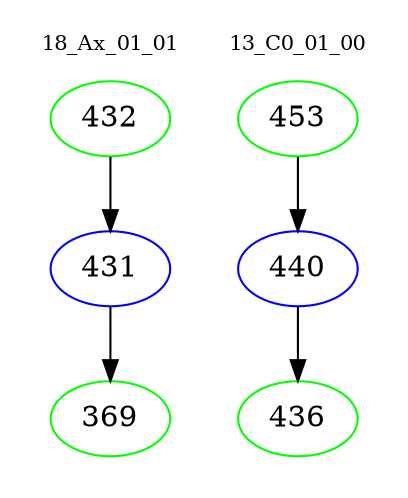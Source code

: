 digraph{
subgraph cluster_0 {
color = white
label = "18_Ax_01_01";
fontsize=10;
T0_432 [label="432", color="green"]
T0_432 -> T0_431 [color="black"]
T0_431 [label="431", color="blue"]
T0_431 -> T0_369 [color="black"]
T0_369 [label="369", color="green"]
}
subgraph cluster_1 {
color = white
label = "13_C0_01_00";
fontsize=10;
T1_453 [label="453", color="green"]
T1_453 -> T1_440 [color="black"]
T1_440 [label="440", color="blue"]
T1_440 -> T1_436 [color="black"]
T1_436 [label="436", color="green"]
}
}
